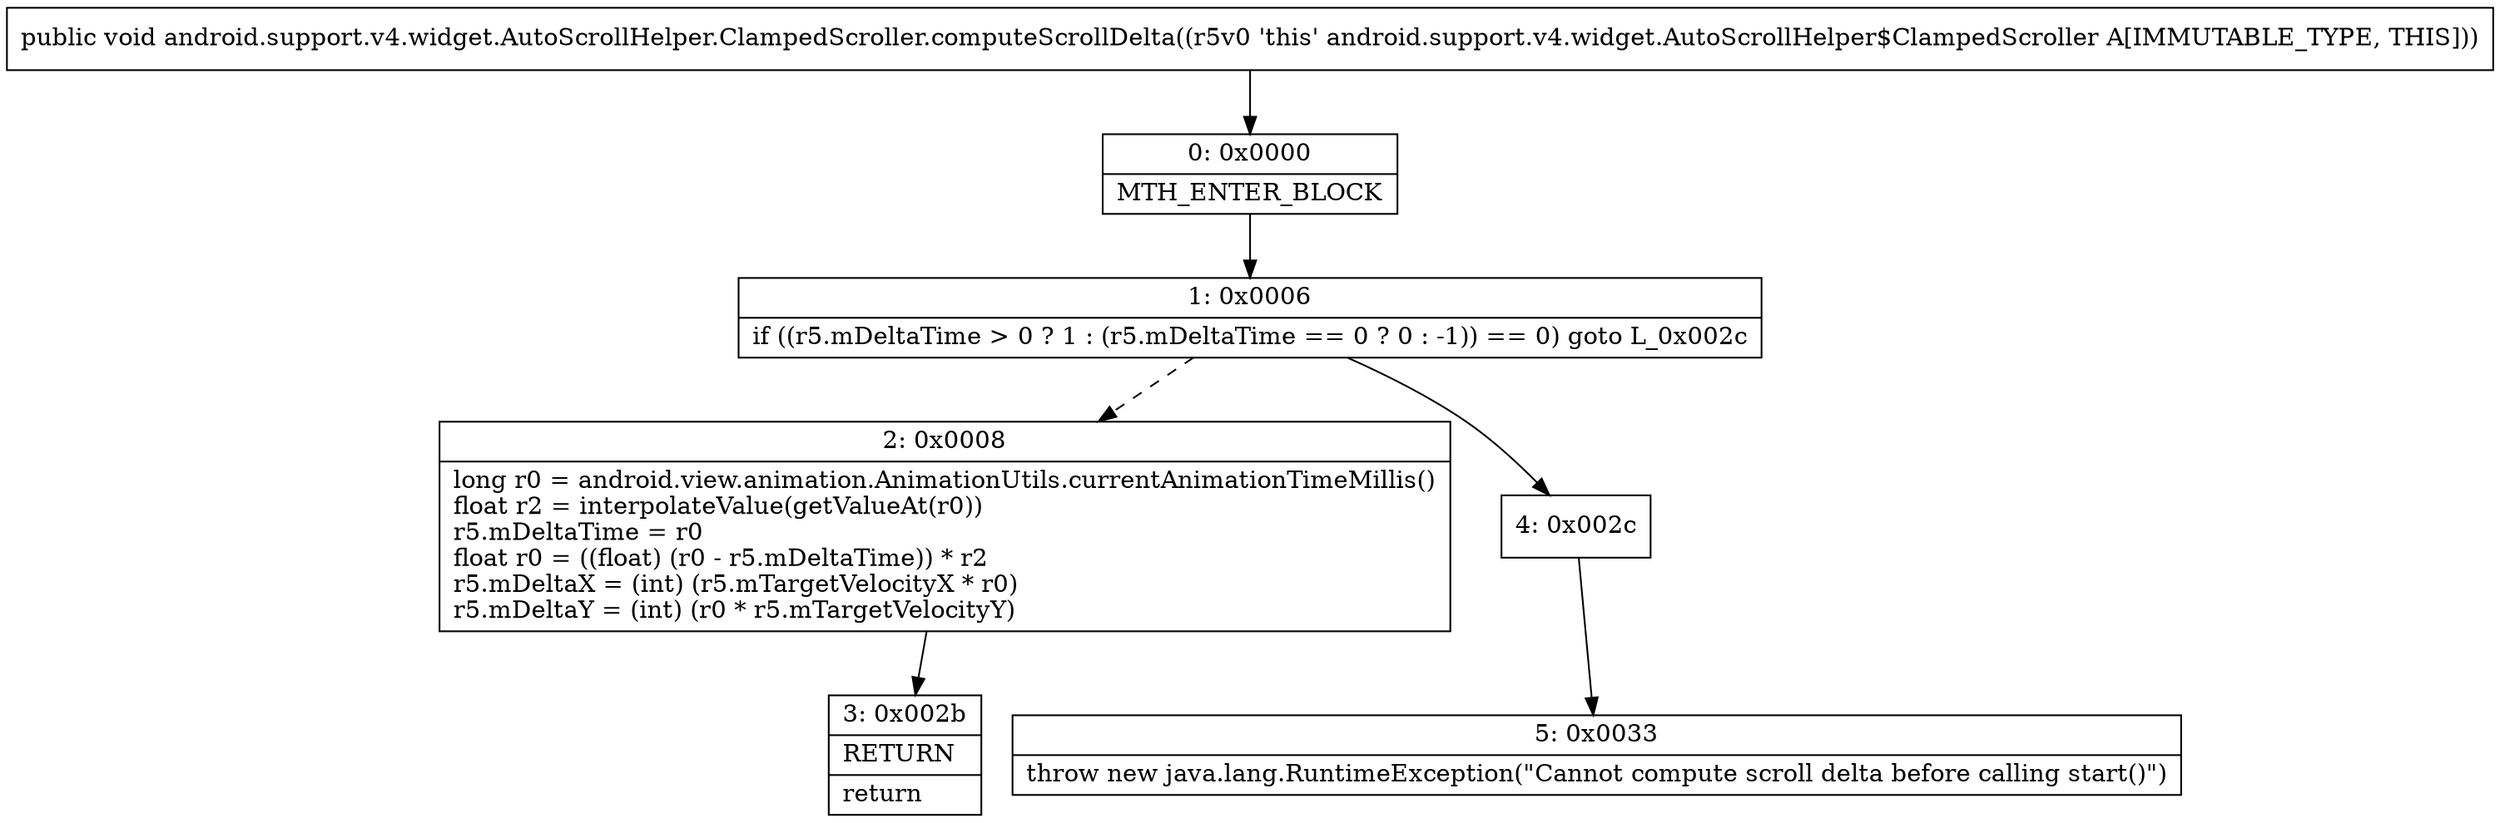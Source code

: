 digraph "CFG forandroid.support.v4.widget.AutoScrollHelper.ClampedScroller.computeScrollDelta()V" {
Node_0 [shape=record,label="{0\:\ 0x0000|MTH_ENTER_BLOCK\l}"];
Node_1 [shape=record,label="{1\:\ 0x0006|if ((r5.mDeltaTime \> 0 ? 1 : (r5.mDeltaTime == 0 ? 0 : \-1)) == 0) goto L_0x002c\l}"];
Node_2 [shape=record,label="{2\:\ 0x0008|long r0 = android.view.animation.AnimationUtils.currentAnimationTimeMillis()\lfloat r2 = interpolateValue(getValueAt(r0))\lr5.mDeltaTime = r0\lfloat r0 = ((float) (r0 \- r5.mDeltaTime)) * r2\lr5.mDeltaX = (int) (r5.mTargetVelocityX * r0)\lr5.mDeltaY = (int) (r0 * r5.mTargetVelocityY)\l}"];
Node_3 [shape=record,label="{3\:\ 0x002b|RETURN\l|return\l}"];
Node_4 [shape=record,label="{4\:\ 0x002c}"];
Node_5 [shape=record,label="{5\:\ 0x0033|throw new java.lang.RuntimeException(\"Cannot compute scroll delta before calling start()\")\l}"];
MethodNode[shape=record,label="{public void android.support.v4.widget.AutoScrollHelper.ClampedScroller.computeScrollDelta((r5v0 'this' android.support.v4.widget.AutoScrollHelper$ClampedScroller A[IMMUTABLE_TYPE, THIS])) }"];
MethodNode -> Node_0;
Node_0 -> Node_1;
Node_1 -> Node_2[style=dashed];
Node_1 -> Node_4;
Node_2 -> Node_3;
Node_4 -> Node_5;
}

